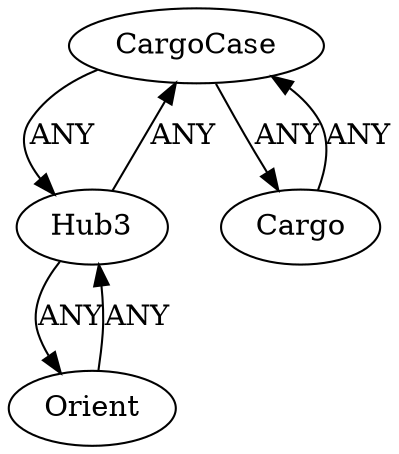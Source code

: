 /* Created by igraph 0.10.2 */
digraph {
  0 [
    instance=CargoCase_instance_1
    label=CargoCase
  ];
  1 [
    instance=Hub3_instance_4
    label=Hub3
  ];
  2 [
    instance=Cargo_instance_1
    label=Cargo
  ];
  3 [
    instance=Orient
    label=Orient
  ];

  0 -> 1 [
    label=ANY
  ];
  0 -> 2 [
    label=ANY
  ];
  1 -> 0 [
    label=ANY
  ];
  1 -> 3 [
    label=ANY
  ];
  2 -> 0 [
    label=ANY
  ];
  3 -> 1 [
    label=ANY
  ];
}
